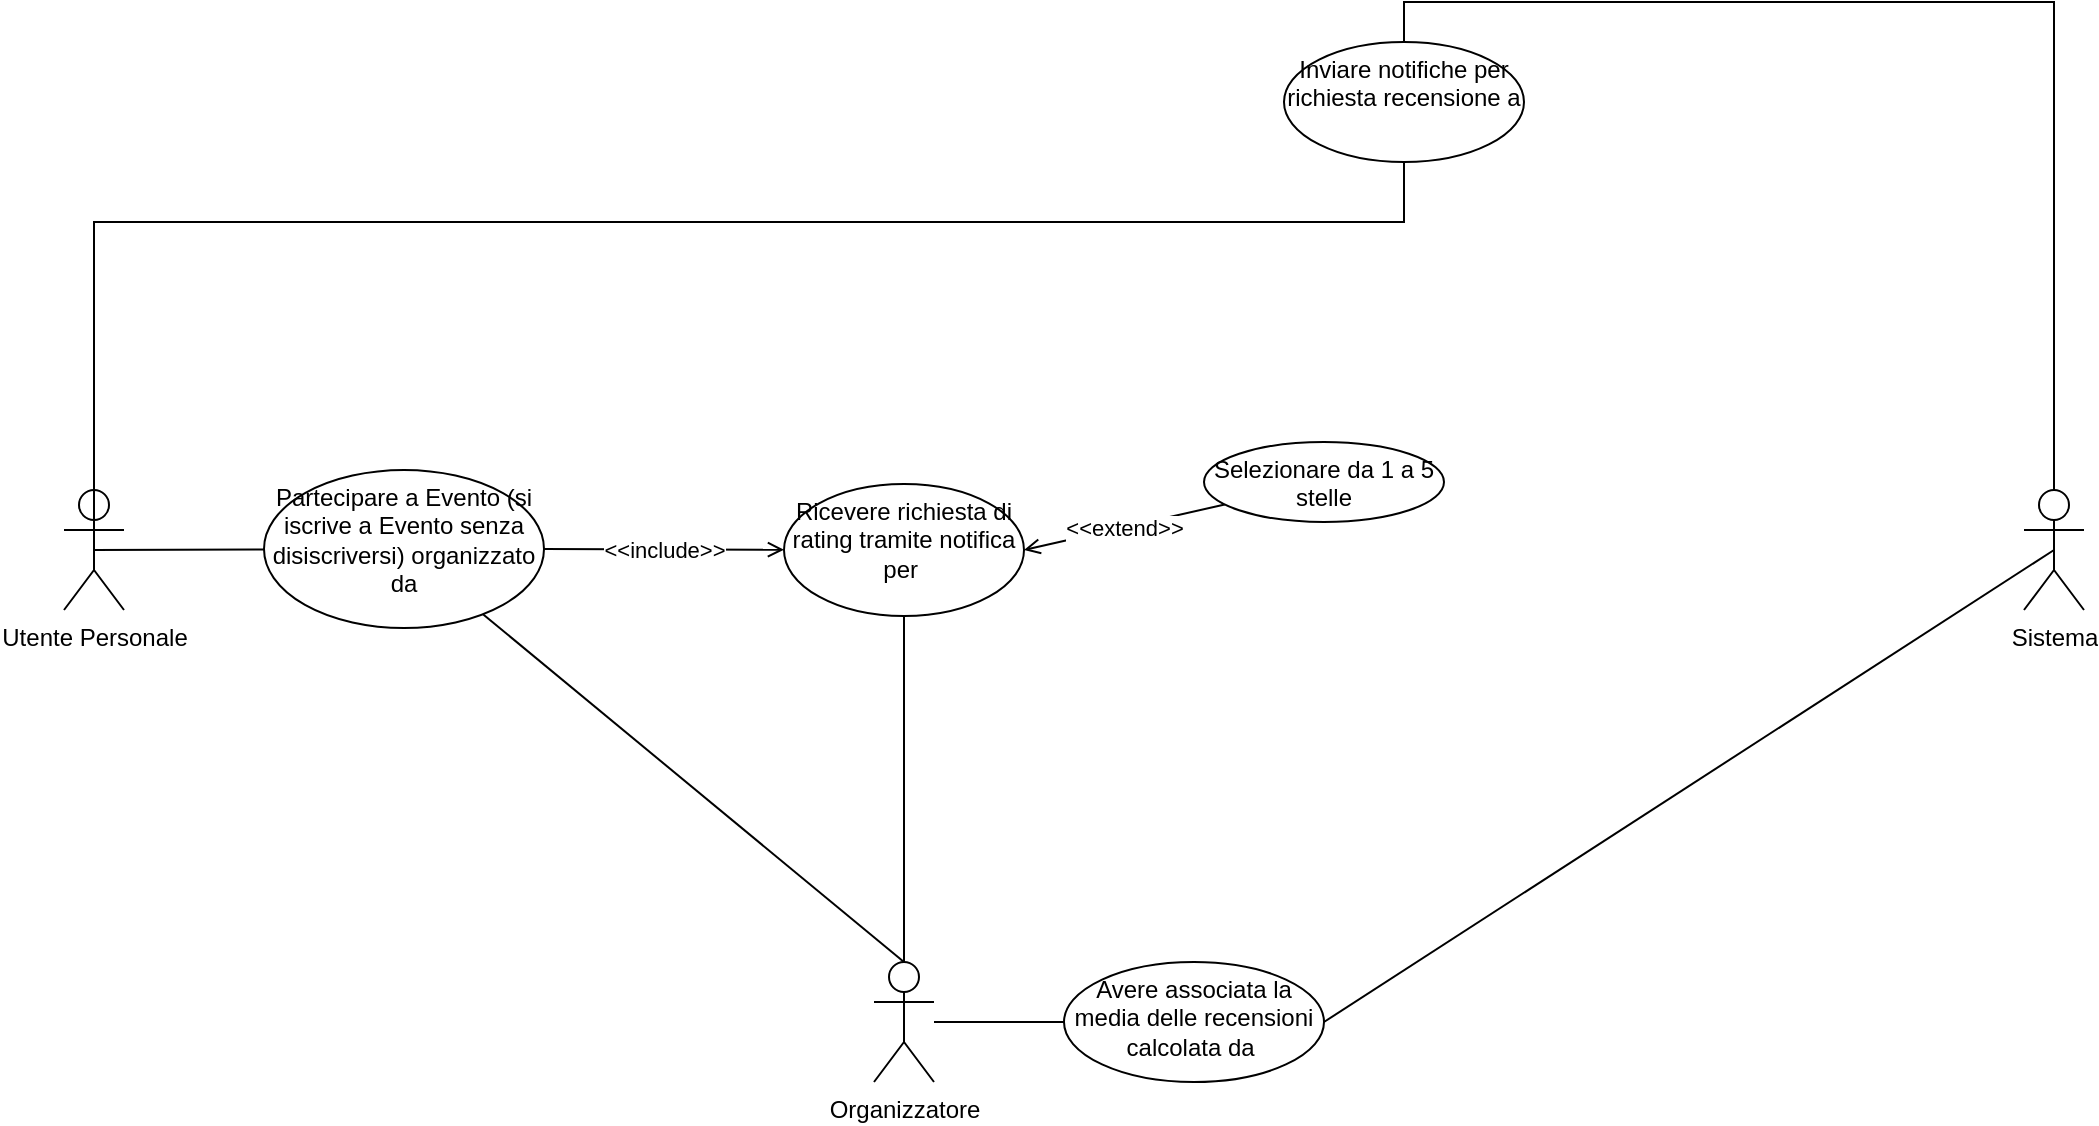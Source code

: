 <mxfile version="20.5.1" type="device"><diagram id="M4ALlWC1iTrBWbNc8UDf" name="Page-1"><mxGraphModel dx="1783" dy="961" grid="1" gridSize="10" guides="1" tooltips="1" connect="1" arrows="1" fold="1" page="1" pageScale="1" pageWidth="1169" pageHeight="827" math="0" shadow="0"><root><mxCell id="0"/><mxCell id="1" parent="0"/><mxCell id="4IXN611QFNTweNmvNPog-23" value="" style="edgeStyle=orthogonalEdgeStyle;rounded=0;orthogonalLoop=1;jettySize=auto;html=1;endArrow=none;endFill=0;entryX=0.5;entryY=0;entryDx=0;entryDy=0;" edge="1" parent="1" source="4IXN611QFNTweNmvNPog-1" target="4IXN611QFNTweNmvNPog-22"><mxGeometry relative="1" as="geometry"><Array as="points"><mxPoint x="1055" y="140"/><mxPoint x="730" y="140"/></Array></mxGeometry></mxCell><mxCell id="4IXN611QFNTweNmvNPog-1" value="Sistema" style="shape=umlActor;verticalLabelPosition=bottom;verticalAlign=top;html=1;outlineConnect=0;" vertex="1" parent="1"><mxGeometry x="1040" y="384" width="30" height="60" as="geometry"/></mxCell><mxCell id="4IXN611QFNTweNmvNPog-5" value="" style="rounded=0;orthogonalLoop=1;jettySize=auto;html=1;endArrow=none;endFill=0;exitX=0.5;exitY=0.5;exitDx=0;exitDy=0;exitPerimeter=0;" edge="1" parent="1" source="4IXN611QFNTweNmvNPog-2" target="4IXN611QFNTweNmvNPog-4"><mxGeometry relative="1" as="geometry"/></mxCell><mxCell id="4IXN611QFNTweNmvNPog-2" value="Utente Personale" style="shape=umlActor;verticalLabelPosition=bottom;verticalAlign=top;html=1;outlineConnect=0;" vertex="1" parent="1"><mxGeometry x="60" y="384" width="30" height="60" as="geometry"/></mxCell><mxCell id="4IXN611QFNTweNmvNPog-7" value="&amp;lt;&amp;lt;include&amp;gt;&amp;gt;" style="edgeStyle=none;rounded=0;orthogonalLoop=1;jettySize=auto;html=1;endArrow=open;endFill=0;" edge="1" parent="1" source="4IXN611QFNTweNmvNPog-4" target="4IXN611QFNTweNmvNPog-6"><mxGeometry relative="1" as="geometry"/></mxCell><mxCell id="4IXN611QFNTweNmvNPog-13" style="edgeStyle=none;rounded=0;orthogonalLoop=1;jettySize=auto;html=1;entryX=0.5;entryY=0;entryDx=0;entryDy=0;entryPerimeter=0;endArrow=none;endFill=0;" edge="1" parent="1" source="4IXN611QFNTweNmvNPog-4" target="4IXN611QFNTweNmvNPog-10"><mxGeometry relative="1" as="geometry"/></mxCell><mxCell id="4IXN611QFNTweNmvNPog-4" value="Partecipare a Evento (si iscrive a Evento senza disiscriversi) organizzato da" style="ellipse;whiteSpace=wrap;html=1;verticalAlign=top;" vertex="1" parent="1"><mxGeometry x="160" y="374" width="140" height="79" as="geometry"/></mxCell><mxCell id="4IXN611QFNTweNmvNPog-12" style="edgeStyle=none;rounded=0;orthogonalLoop=1;jettySize=auto;html=1;entryX=0.5;entryY=0;entryDx=0;entryDy=0;entryPerimeter=0;endArrow=none;endFill=0;" edge="1" parent="1" source="4IXN611QFNTweNmvNPog-6" target="4IXN611QFNTweNmvNPog-10"><mxGeometry relative="1" as="geometry"/></mxCell><mxCell id="4IXN611QFNTweNmvNPog-6" value="Ricevere richiesta di rating tramite notifica per&amp;nbsp;" style="ellipse;whiteSpace=wrap;html=1;verticalAlign=top;" vertex="1" parent="1"><mxGeometry x="420" y="381" width="120" height="66" as="geometry"/></mxCell><mxCell id="4IXN611QFNTweNmvNPog-19" style="edgeStyle=none;rounded=0;orthogonalLoop=1;jettySize=auto;html=1;entryX=0;entryY=0.5;entryDx=0;entryDy=0;endArrow=none;endFill=0;" edge="1" parent="1" source="4IXN611QFNTweNmvNPog-10" target="4IXN611QFNTweNmvNPog-17"><mxGeometry relative="1" as="geometry"/></mxCell><mxCell id="4IXN611QFNTweNmvNPog-10" value="Organizzatore" style="shape=umlActor;verticalLabelPosition=bottom;verticalAlign=top;html=1;outlineConnect=0;" vertex="1" parent="1"><mxGeometry x="465" y="620" width="30" height="60" as="geometry"/></mxCell><mxCell id="4IXN611QFNTweNmvNPog-15" value="&amp;lt;&amp;lt;extend&amp;gt;&amp;gt;" style="edgeStyle=none;rounded=0;orthogonalLoop=1;jettySize=auto;html=1;entryX=1;entryY=0.5;entryDx=0;entryDy=0;endArrow=open;endFill=0;" edge="1" parent="1" source="4IXN611QFNTweNmvNPog-14" target="4IXN611QFNTweNmvNPog-6"><mxGeometry relative="1" as="geometry"/></mxCell><mxCell id="4IXN611QFNTweNmvNPog-14" value="Selezionare da 1 a 5 stelle" style="ellipse;whiteSpace=wrap;html=1;verticalAlign=top;" vertex="1" parent="1"><mxGeometry x="630" y="360" width="120" height="40" as="geometry"/></mxCell><mxCell id="4IXN611QFNTweNmvNPog-18" style="edgeStyle=none;rounded=0;orthogonalLoop=1;jettySize=auto;html=1;entryX=0.5;entryY=0.5;entryDx=0;entryDy=0;entryPerimeter=0;endArrow=none;endFill=0;exitX=1;exitY=0.5;exitDx=0;exitDy=0;" edge="1" parent="1" source="4IXN611QFNTweNmvNPog-17" target="4IXN611QFNTweNmvNPog-1"><mxGeometry relative="1" as="geometry"/></mxCell><mxCell id="4IXN611QFNTweNmvNPog-17" value="Avere associata la media delle recensioni calcolata da&amp;nbsp;" style="ellipse;whiteSpace=wrap;html=1;verticalAlign=top;" vertex="1" parent="1"><mxGeometry x="560" y="620" width="130" height="60" as="geometry"/></mxCell><mxCell id="4IXN611QFNTweNmvNPog-20" style="edgeStyle=none;rounded=0;orthogonalLoop=1;jettySize=auto;html=1;exitX=0.5;exitY=1;exitDx=0;exitDy=0;endArrow=none;endFill=0;" edge="1" parent="1" source="4IXN611QFNTweNmvNPog-17" target="4IXN611QFNTweNmvNPog-17"><mxGeometry relative="1" as="geometry"/></mxCell><mxCell id="4IXN611QFNTweNmvNPog-24" style="edgeStyle=orthogonalEdgeStyle;rounded=0;orthogonalLoop=1;jettySize=auto;html=1;entryX=0.5;entryY=0.5;entryDx=0;entryDy=0;entryPerimeter=0;endArrow=none;endFill=0;" edge="1" parent="1" source="4IXN611QFNTweNmvNPog-22" target="4IXN611QFNTweNmvNPog-2"><mxGeometry relative="1" as="geometry"><Array as="points"><mxPoint x="730" y="250"/><mxPoint x="75" y="250"/></Array></mxGeometry></mxCell><mxCell id="4IXN611QFNTweNmvNPog-22" value="Inviare notifiche per richiesta recensione a" style="ellipse;whiteSpace=wrap;html=1;verticalAlign=top;" vertex="1" parent="1"><mxGeometry x="670" y="160" width="120" height="60" as="geometry"/></mxCell></root></mxGraphModel></diagram></mxfile>